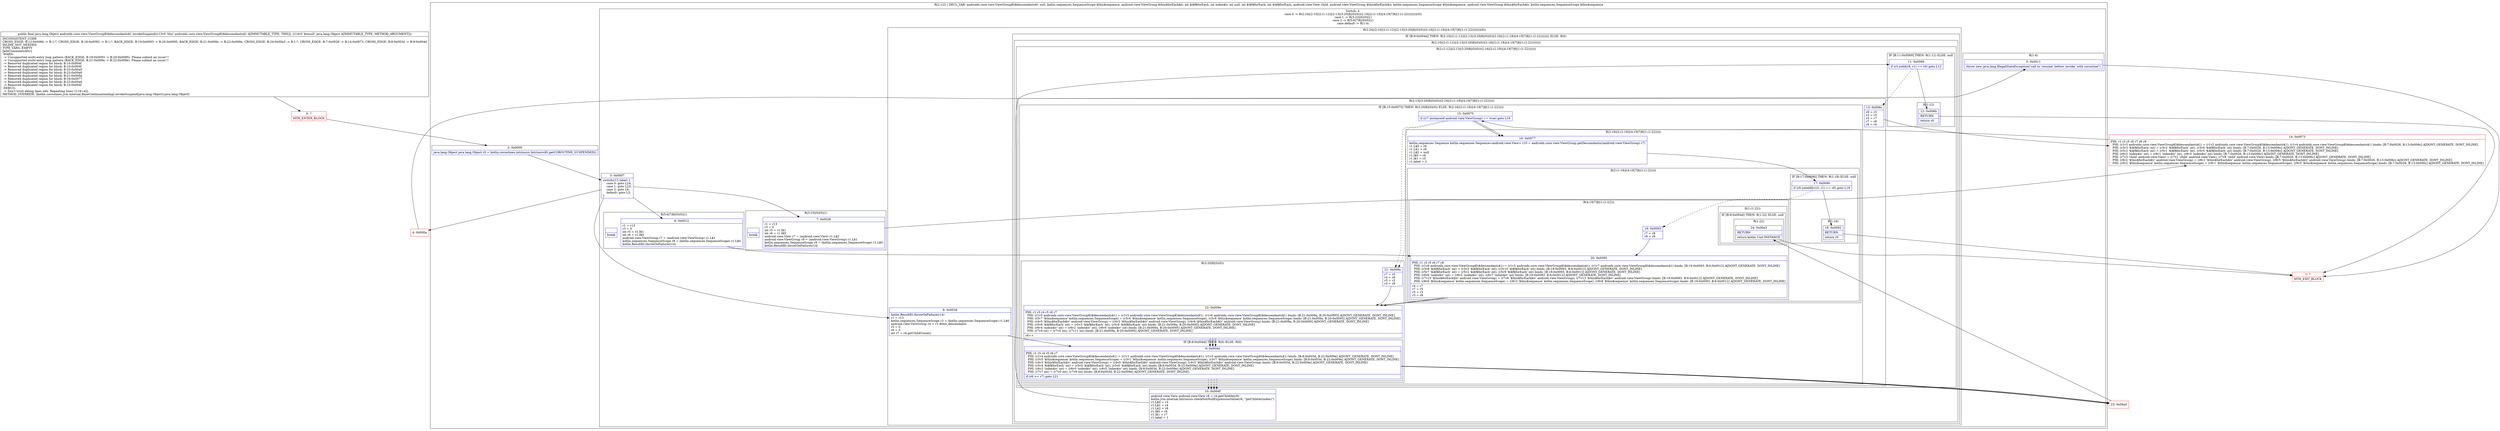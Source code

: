digraph "CFG forandroidx.core.view.ViewGroupKt$descendants$1.invokeSuspend(Ljava\/lang\/Object;)Ljava\/lang\/Object;" {
subgraph cluster_Region_1429773526 {
label = "R(2:1|2) | DECL_VAR: androidx.core.view.ViewGroupKt$descendants$1 null, kotlin.sequences.SequenceScope $this$sequence, android.view.ViewGroup $this$forEach$iv, int $i$f$forEach, int index$iv, int null, int $i$f$forEach, int $i$f$forEach, android.view.View child, android.view.ViewGroup $this$forEach$iv, kotlin.sequences.SequenceScope $this$sequence, android.view.ViewGroup $this$forEach$iv, kotlin.sequences.SequenceScope $this$sequence\l";
node [shape=record,color=blue];
Node_2 [shape=record,label="{2\:\ 0x0000|java.lang.Object java.lang.Object r0 = kotlin.coroutines.intrinsics.IntrinsicsKt.getCOROUTINE_SUSPENDED()\l}"];
subgraph cluster_SwitchRegion_551778762 {
label = "Switch: 4
 case 0 -> R(2:24|(2:10|(2:(1:12)|(2:13|(3:20|8|(0)(0))(2:16|(2:(1:18)|(4:19|7|8|(1:(1:22))))))))(0))
 case 1 -> R(3:23|(0)(0)|1)
 case 2 -> R(5:6|7|8|(0)(0)|1)
 case default -> R(1:4)";
node [shape=record,color=blue];
Node_3 [shape=record,label="{3\:\ 0x0007|switch(r13.label) \{\l    case 0: goto L24;\l    case 1: goto L23;\l    case 2: goto L6;\l    default: goto L3;\l\}\l}"];
subgraph cluster_Region_773233281 {
label = "R(2:24|(2:10|(2:(1:12)|(2:13|(3:20|8|(0)(0))(2:16|(2:(1:18)|(4:19|7|8|(1:(1:22))))))))(0))";
node [shape=record,color=blue];
Node_8 [shape=record,label="{8\:\ 0x003d|kotlin.ResultKt.throwOnFailure(r14)\lr1 = r13\lkotlin.sequences.SequenceScope r3 = (kotlin.sequences.SequenceScope) r1.L$0\landroid.view.ViewGroup r4 = r1.$this_descendants\lr5 = 0\lr6 = 0\lint r7 = r4.getChildCount()\l}"];
subgraph cluster_IfRegion_981037229 {
label = "IF [B:9:0x004d] THEN: R(2:10|(2:(1:12)|(2:13|(3:20|8|(0)(0))(2:16|(2:(1:18)|(4:19|7|8|(1:(1:22)))))))) ELSE: R(0)";
node [shape=record,color=blue];
Node_9 [shape=record,label="{9\:\ 0x004d|PHI: r1 r3 r4 r5 r6 r7 \l  PHI: (r1v4 androidx.core.view.ViewGroupKt$descendants$1) = (r1v1 androidx.core.view.ViewGroupKt$descendants$1), (r1v5 androidx.core.view.ViewGroupKt$descendants$1) binds: [B:8:0x003d, B:22:0x009e] A[DONT_GENERATE, DONT_INLINE]\l  PHI: (r3v5 '$this$sequence' kotlin.sequences.SequenceScope) = (r3v1 '$this$sequence' kotlin.sequences.SequenceScope), (r3v7 '$this$sequence' kotlin.sequences.SequenceScope) binds: [B:8:0x003d, B:22:0x009e] A[DONT_GENERATE, DONT_INLINE]\l  PHI: (r4v3 '$this$forEach$iv' android.view.ViewGroup) = (r4v0 '$this$forEach$iv' android.view.ViewGroup), (r4v5 '$this$forEach$iv' android.view.ViewGroup) binds: [B:8:0x003d, B:22:0x009e] A[DONT_GENERATE, DONT_INLINE]\l  PHI: (r5v4 '$i$f$forEach' int) = (r5v0 '$i$f$forEach' int), (r5v6 '$i$f$forEach' int) binds: [B:8:0x003d, B:22:0x009e] A[DONT_GENERATE, DONT_INLINE]\l  PHI: (r6v3 'index$iv' int) = (r6v0 'index$iv' int), (r6v5 'index$iv' int) binds: [B:8:0x003d, B:22:0x009e] A[DONT_GENERATE, DONT_INLINE]\l  PHI: (r7v7 int) = (r7v0 int), (r7v9 int) binds: [B:8:0x003d, B:22:0x009e] A[DONT_GENERATE, DONT_INLINE]\l|if (r6 \>= r7) goto L21\l}"];
subgraph cluster_Region_1615651721 {
label = "R(2:10|(2:(1:12)|(2:13|(3:20|8|(0)(0))(2:16|(2:(1:18)|(4:19|7|8|(1:(1:22))))))))";
node [shape=record,color=blue];
Node_10 [shape=record,label="{10\:\ 0x004f|android.view.View android.view.View r8 = r4.getChildAt(r6)\lkotlin.jvm.internal.Intrinsics.checkNotNullExpressionValue(r8, \"getChildAt(index)\")\lr1.L$0 = r3\lr1.L$1 = r4\lr1.L$2 = r8\lr1.I$0 = r6\lr1.I$1 = r7\lr1.label = 1\l}"];
subgraph cluster_Region_414325833 {
label = "R(2:(1:12)|(2:13|(3:20|8|(0)(0))(2:16|(2:(1:18)|(4:19|7|8|(1:(1:22)))))))";
node [shape=record,color=blue];
subgraph cluster_IfRegion_1564584985 {
label = "IF [B:11:0x0069] THEN: R(1:12) ELSE: null";
node [shape=record,color=blue];
Node_11 [shape=record,label="{11\:\ 0x0069|if (r3.yield(r8, r1) == r0) goto L12\l}"];
subgraph cluster_Region_63445542 {
label = "R(1:12)";
node [shape=record,color=blue];
Node_12 [shape=record,label="{12\:\ 0x006b|RETURN\l|return r0\l}"];
}
}
subgraph cluster_Region_292270299 {
label = "R(2:13|(3:20|8|(0)(0))(2:16|(2:(1:18)|(4:19|7|8|(1:(1:22))))))";
node [shape=record,color=blue];
Node_13 [shape=record,label="{13\:\ 0x006c|r9 = r3\lr3 = r5\lr5 = r7\lr7 = r8\lr8 = r4\l}"];
subgraph cluster_IfRegion_1357342293 {
label = "IF [B:15:0x0075] THEN: R(3:20|8|(0)(0)) ELSE: R(2:16|(2:(1:18)|(4:19|7|8|(1:(1:22)))))";
node [shape=record,color=blue];
Node_15 [shape=record,label="{15\:\ 0x0075|if ((r7 instanceof android.view.ViewGroup) == true) goto L16\l}"];
subgraph cluster_Region_60131608 {
label = "R(3:20|8|(0)(0))";
node [shape=record,color=blue];
Node_21 [shape=record,label="{21\:\ 0x009a|r7 = r5\lr4 = r8\lr5 = r3\lr3 = r9\l}"];
Node_22 [shape=record,label="{22\:\ 0x009e|PHI: r1 r3 r4 r5 r6 r7 \l  PHI: (r1v5 androidx.core.view.ViewGroupKt$descendants$1) = (r1v3 androidx.core.view.ViewGroupKt$descendants$1), (r1v6 androidx.core.view.ViewGroupKt$descendants$1) binds: [B:21:0x009a, B:20:0x0095] A[DONT_GENERATE, DONT_INLINE]\l  PHI: (r3v7 '$this$sequence' kotlin.sequences.SequenceScope) = (r3v4 '$this$sequence' kotlin.sequences.SequenceScope), (r3v9 '$this$sequence' kotlin.sequences.SequenceScope) binds: [B:21:0x009a, B:20:0x0095] A[DONT_GENERATE, DONT_INLINE]\l  PHI: (r4v5 '$this$forEach$iv' android.view.ViewGroup) = (r4v2 '$this$forEach$iv' android.view.ViewGroup), (r4v6 '$this$forEach$iv' android.view.ViewGroup) binds: [B:21:0x009a, B:20:0x0095] A[DONT_GENERATE, DONT_INLINE]\l  PHI: (r5v6 '$i$f$forEach' int) = (r5v3 '$i$f$forEach' int), (r5v8 '$i$f$forEach' int) binds: [B:21:0x009a, B:20:0x0095] A[DONT_GENERATE, DONT_INLINE]\l  PHI: (r6v4 'index$iv' int) = (r6v2 'index$iv' int), (r6v6 'index$iv' int) binds: [B:21:0x009a, B:20:0x0095] A[DONT_GENERATE, DONT_INLINE]\l  PHI: (r7v9 int) = (r7v4 int), (r7v11 int) binds: [B:21:0x009a, B:20:0x0095] A[DONT_GENERATE, DONT_INLINE]\l|r6++\l}"];
subgraph cluster_IfRegion_1802594474 {
label = "IF [B:9:0x004d] THEN: R(0) ELSE: R(0)";
node [shape=record,color=blue];
Node_9 [shape=record,label="{9\:\ 0x004d|PHI: r1 r3 r4 r5 r6 r7 \l  PHI: (r1v4 androidx.core.view.ViewGroupKt$descendants$1) = (r1v1 androidx.core.view.ViewGroupKt$descendants$1), (r1v5 androidx.core.view.ViewGroupKt$descendants$1) binds: [B:8:0x003d, B:22:0x009e] A[DONT_GENERATE, DONT_INLINE]\l  PHI: (r3v5 '$this$sequence' kotlin.sequences.SequenceScope) = (r3v1 '$this$sequence' kotlin.sequences.SequenceScope), (r3v7 '$this$sequence' kotlin.sequences.SequenceScope) binds: [B:8:0x003d, B:22:0x009e] A[DONT_GENERATE, DONT_INLINE]\l  PHI: (r4v3 '$this$forEach$iv' android.view.ViewGroup) = (r4v0 '$this$forEach$iv' android.view.ViewGroup), (r4v5 '$this$forEach$iv' android.view.ViewGroup) binds: [B:8:0x003d, B:22:0x009e] A[DONT_GENERATE, DONT_INLINE]\l  PHI: (r5v4 '$i$f$forEach' int) = (r5v0 '$i$f$forEach' int), (r5v6 '$i$f$forEach' int) binds: [B:8:0x003d, B:22:0x009e] A[DONT_GENERATE, DONT_INLINE]\l  PHI: (r6v3 'index$iv' int) = (r6v0 'index$iv' int), (r6v5 'index$iv' int) binds: [B:8:0x003d, B:22:0x009e] A[DONT_GENERATE, DONT_INLINE]\l  PHI: (r7v7 int) = (r7v0 int), (r7v9 int) binds: [B:8:0x003d, B:22:0x009e] A[DONT_GENERATE, DONT_INLINE]\l|if (r6 \>= r7) goto L21\l}"];
subgraph cluster_Region_452759921 {
label = "R(0)";
node [shape=record,color=blue];
}
subgraph cluster_Region_312772147 {
label = "R(0)";
node [shape=record,color=blue];
}
}
}
subgraph cluster_Region_1337880111 {
label = "R(2:16|(2:(1:18)|(4:19|7|8|(1:(1:22)))))";
node [shape=record,color=blue];
Node_16 [shape=record,label="{16\:\ 0x0077|kotlin.sequences.Sequence kotlin.sequences.Sequence\<android.view.View\> r10 = androidx.core.view.ViewGroup.getDescendants((android.view.ViewGroup) r7)\lr1.L$0 = r9\lr1.L$1 = r8\lr1.L$2 = null\lr1.I$0 = r6\lr1.I$1 = r5\lr1.label = 2\l}"];
subgraph cluster_Region_2031783932 {
label = "R(2:(1:18)|(4:19|7|8|(1:(1:22))))";
node [shape=record,color=blue];
subgraph cluster_IfRegion_1873293119 {
label = "IF [B:17:0x0090] THEN: R(1:18) ELSE: null";
node [shape=record,color=blue];
Node_17 [shape=record,label="{17\:\ 0x0090|if (r9.yieldAll(r10, r1) == r0) goto L18\l}"];
subgraph cluster_Region_2120728624 {
label = "R(1:18)";
node [shape=record,color=blue];
Node_18 [shape=record,label="{18\:\ 0x0092|RETURN\l|return r0\l}"];
}
}
subgraph cluster_Region_424528249 {
label = "R(4:19|7|8|(1:(1:22)))";
node [shape=record,color=blue];
Node_19 [shape=record,label="{19\:\ 0x0093|r7 = r8\lr8 = r9\l}"];
Node_20 [shape=record,label="{20\:\ 0x0095|PHI: r1 r3 r5 r6 r7 r8 \l  PHI: (r1v6 androidx.core.view.ViewGroupKt$descendants$1) = (r1v3 androidx.core.view.ViewGroupKt$descendants$1), (r1v7 androidx.core.view.ViewGroupKt$descendants$1) binds: [B:19:0x0093, B:6:0x0012] A[DONT_GENERATE, DONT_INLINE]\l  PHI: (r3v8 '$i$f$forEach' int) = (r3v3 '$i$f$forEach' int), (r3v10 '$i$f$forEach' int) binds: [B:19:0x0093, B:6:0x0012] A[DONT_GENERATE, DONT_INLINE]\l  PHI: (r5v7 '$i$f$forEach' int) = (r5v2 '$i$f$forEach' int), (r5v9 '$i$f$forEach' int) binds: [B:19:0x0093, B:6:0x0012] A[DONT_GENERATE, DONT_INLINE]\l  PHI: (r6v6 'index$iv' int) = (r6v2 'index$iv' int), (r6v7 'index$iv' int) binds: [B:19:0x0093, B:6:0x0012] A[DONT_GENERATE, DONT_INLINE]\l  PHI: (r7v10 '$this$forEach$iv' android.view.ViewGroup) = (r7v6 '$this$forEach$iv' android.view.ViewGroup), (r7v13 '$this$forEach$iv' android.view.ViewGroup) binds: [B:19:0x0093, B:6:0x0012] A[DONT_GENERATE, DONT_INLINE]\l  PHI: (r8v6 '$this$sequence' kotlin.sequences.SequenceScope) = (r8v3 '$this$sequence' kotlin.sequences.SequenceScope), (r8v8 '$this$sequence' kotlin.sequences.SequenceScope) binds: [B:19:0x0093, B:6:0x0012] A[DONT_GENERATE, DONT_INLINE]\l|r4 = r7\lr7 = r5\lr5 = r3\lr3 = r8\l}"];
Node_22 [shape=record,label="{22\:\ 0x009e|PHI: r1 r3 r4 r5 r6 r7 \l  PHI: (r1v5 androidx.core.view.ViewGroupKt$descendants$1) = (r1v3 androidx.core.view.ViewGroupKt$descendants$1), (r1v6 androidx.core.view.ViewGroupKt$descendants$1) binds: [B:21:0x009a, B:20:0x0095] A[DONT_GENERATE, DONT_INLINE]\l  PHI: (r3v7 '$this$sequence' kotlin.sequences.SequenceScope) = (r3v4 '$this$sequence' kotlin.sequences.SequenceScope), (r3v9 '$this$sequence' kotlin.sequences.SequenceScope) binds: [B:21:0x009a, B:20:0x0095] A[DONT_GENERATE, DONT_INLINE]\l  PHI: (r4v5 '$this$forEach$iv' android.view.ViewGroup) = (r4v2 '$this$forEach$iv' android.view.ViewGroup), (r4v6 '$this$forEach$iv' android.view.ViewGroup) binds: [B:21:0x009a, B:20:0x0095] A[DONT_GENERATE, DONT_INLINE]\l  PHI: (r5v6 '$i$f$forEach' int) = (r5v3 '$i$f$forEach' int), (r5v8 '$i$f$forEach' int) binds: [B:21:0x009a, B:20:0x0095] A[DONT_GENERATE, DONT_INLINE]\l  PHI: (r6v4 'index$iv' int) = (r6v2 'index$iv' int), (r6v6 'index$iv' int) binds: [B:21:0x009a, B:20:0x0095] A[DONT_GENERATE, DONT_INLINE]\l  PHI: (r7v9 int) = (r7v4 int), (r7v11 int) binds: [B:21:0x009a, B:20:0x0095] A[DONT_GENERATE, DONT_INLINE]\l|r6++\l}"];
subgraph cluster_Region_424582221 {
label = "R(1:(1:22))";
node [shape=record,color=blue];
subgraph cluster_IfRegion_1732763916 {
label = "IF [B:9:0x004d] THEN: R(1:22) ELSE: null";
node [shape=record,color=blue];
Node_9 [shape=record,label="{9\:\ 0x004d|PHI: r1 r3 r4 r5 r6 r7 \l  PHI: (r1v4 androidx.core.view.ViewGroupKt$descendants$1) = (r1v1 androidx.core.view.ViewGroupKt$descendants$1), (r1v5 androidx.core.view.ViewGroupKt$descendants$1) binds: [B:8:0x003d, B:22:0x009e] A[DONT_GENERATE, DONT_INLINE]\l  PHI: (r3v5 '$this$sequence' kotlin.sequences.SequenceScope) = (r3v1 '$this$sequence' kotlin.sequences.SequenceScope), (r3v7 '$this$sequence' kotlin.sequences.SequenceScope) binds: [B:8:0x003d, B:22:0x009e] A[DONT_GENERATE, DONT_INLINE]\l  PHI: (r4v3 '$this$forEach$iv' android.view.ViewGroup) = (r4v0 '$this$forEach$iv' android.view.ViewGroup), (r4v5 '$this$forEach$iv' android.view.ViewGroup) binds: [B:8:0x003d, B:22:0x009e] A[DONT_GENERATE, DONT_INLINE]\l  PHI: (r5v4 '$i$f$forEach' int) = (r5v0 '$i$f$forEach' int), (r5v6 '$i$f$forEach' int) binds: [B:8:0x003d, B:22:0x009e] A[DONT_GENERATE, DONT_INLINE]\l  PHI: (r6v3 'index$iv' int) = (r6v0 'index$iv' int), (r6v5 'index$iv' int) binds: [B:8:0x003d, B:22:0x009e] A[DONT_GENERATE, DONT_INLINE]\l  PHI: (r7v7 int) = (r7v0 int), (r7v9 int) binds: [B:8:0x003d, B:22:0x009e] A[DONT_GENERATE, DONT_INLINE]\l|if (r6 \>= r7) goto L21\l}"];
subgraph cluster_Region_1365538505 {
label = "R(1:22)";
node [shape=record,color=blue];
Node_24 [shape=record,label="{24\:\ 0x00a3|RETURN\l|return kotlin.Unit.INSTANCE\l}"];
}
}
}
}
}
}
}
}
}
}
subgraph cluster_Region_2083288694 {
label = "R(0)";
node [shape=record,color=blue];
}
}
}
subgraph cluster_Region_1833745487 {
label = "R(3:23|(0)(0)|1)";
node [shape=record,color=blue];
Node_7 [shape=record,label="{7\:\ 0x0026|r1 = r13\lr3 = 0\lint r5 = r1.I$1\lint r6 = r1.I$0\landroid.view.View r7 = (android.view.View) r1.L$2\landroid.view.ViewGroup r8 = (android.view.ViewGroup) r1.L$1\lkotlin.sequences.SequenceScope r9 = (kotlin.sequences.SequenceScope) r1.L$0\lkotlin.ResultKt.throwOnFailure(r14)\l}"];
subgraph cluster_IfRegion_292364618 {
label = "IF [B:15:0x0075] THEN: R(0) ELSE: R(0)";
node [shape=record,color=blue];
Node_15 [shape=record,label="{15\:\ 0x0075|if ((r7 instanceof android.view.ViewGroup) == true) goto L16\l}"];
subgraph cluster_Region_1241185770 {
label = "R(0)";
node [shape=record,color=blue];
}
subgraph cluster_Region_995760162 {
label = "R(0)";
node [shape=record,color=blue];
}
}
Node_InsnContainer_618284793 [shape=record,label="{|break\l}"];
}
subgraph cluster_Region_1127458574 {
label = "R(5:6|7|8|(0)(0)|1)";
node [shape=record,color=blue];
Node_6 [shape=record,label="{6\:\ 0x0012|r1 = r13\lr3 = 0\lint r5 = r1.I$1\lint r6 = r1.I$0\landroid.view.ViewGroup r7 = (android.view.ViewGroup) r1.L$1\lkotlin.sequences.SequenceScope r8 = (kotlin.sequences.SequenceScope) r1.L$0\lkotlin.ResultKt.throwOnFailure(r14)\l}"];
Node_20 [shape=record,label="{20\:\ 0x0095|PHI: r1 r3 r5 r6 r7 r8 \l  PHI: (r1v6 androidx.core.view.ViewGroupKt$descendants$1) = (r1v3 androidx.core.view.ViewGroupKt$descendants$1), (r1v7 androidx.core.view.ViewGroupKt$descendants$1) binds: [B:19:0x0093, B:6:0x0012] A[DONT_GENERATE, DONT_INLINE]\l  PHI: (r3v8 '$i$f$forEach' int) = (r3v3 '$i$f$forEach' int), (r3v10 '$i$f$forEach' int) binds: [B:19:0x0093, B:6:0x0012] A[DONT_GENERATE, DONT_INLINE]\l  PHI: (r5v7 '$i$f$forEach' int) = (r5v2 '$i$f$forEach' int), (r5v9 '$i$f$forEach' int) binds: [B:19:0x0093, B:6:0x0012] A[DONT_GENERATE, DONT_INLINE]\l  PHI: (r6v6 'index$iv' int) = (r6v2 'index$iv' int), (r6v7 'index$iv' int) binds: [B:19:0x0093, B:6:0x0012] A[DONT_GENERATE, DONT_INLINE]\l  PHI: (r7v10 '$this$forEach$iv' android.view.ViewGroup) = (r7v6 '$this$forEach$iv' android.view.ViewGroup), (r7v13 '$this$forEach$iv' android.view.ViewGroup) binds: [B:19:0x0093, B:6:0x0012] A[DONT_GENERATE, DONT_INLINE]\l  PHI: (r8v6 '$this$sequence' kotlin.sequences.SequenceScope) = (r8v3 '$this$sequence' kotlin.sequences.SequenceScope), (r8v8 '$this$sequence' kotlin.sequences.SequenceScope) binds: [B:19:0x0093, B:6:0x0012] A[DONT_GENERATE, DONT_INLINE]\l|r4 = r7\lr7 = r5\lr5 = r3\lr3 = r8\l}"];
Node_22 [shape=record,label="{22\:\ 0x009e|PHI: r1 r3 r4 r5 r6 r7 \l  PHI: (r1v5 androidx.core.view.ViewGroupKt$descendants$1) = (r1v3 androidx.core.view.ViewGroupKt$descendants$1), (r1v6 androidx.core.view.ViewGroupKt$descendants$1) binds: [B:21:0x009a, B:20:0x0095] A[DONT_GENERATE, DONT_INLINE]\l  PHI: (r3v7 '$this$sequence' kotlin.sequences.SequenceScope) = (r3v4 '$this$sequence' kotlin.sequences.SequenceScope), (r3v9 '$this$sequence' kotlin.sequences.SequenceScope) binds: [B:21:0x009a, B:20:0x0095] A[DONT_GENERATE, DONT_INLINE]\l  PHI: (r4v5 '$this$forEach$iv' android.view.ViewGroup) = (r4v2 '$this$forEach$iv' android.view.ViewGroup), (r4v6 '$this$forEach$iv' android.view.ViewGroup) binds: [B:21:0x009a, B:20:0x0095] A[DONT_GENERATE, DONT_INLINE]\l  PHI: (r5v6 '$i$f$forEach' int) = (r5v3 '$i$f$forEach' int), (r5v8 '$i$f$forEach' int) binds: [B:21:0x009a, B:20:0x0095] A[DONT_GENERATE, DONT_INLINE]\l  PHI: (r6v4 'index$iv' int) = (r6v2 'index$iv' int), (r6v6 'index$iv' int) binds: [B:21:0x009a, B:20:0x0095] A[DONT_GENERATE, DONT_INLINE]\l  PHI: (r7v9 int) = (r7v4 int), (r7v11 int) binds: [B:21:0x009a, B:20:0x0095] A[DONT_GENERATE, DONT_INLINE]\l|r6++\l}"];
subgraph cluster_IfRegion_1548047449 {
label = "IF [B:9:0x004d] THEN: R(0) ELSE: R(0)";
node [shape=record,color=blue];
Node_9 [shape=record,label="{9\:\ 0x004d|PHI: r1 r3 r4 r5 r6 r7 \l  PHI: (r1v4 androidx.core.view.ViewGroupKt$descendants$1) = (r1v1 androidx.core.view.ViewGroupKt$descendants$1), (r1v5 androidx.core.view.ViewGroupKt$descendants$1) binds: [B:8:0x003d, B:22:0x009e] A[DONT_GENERATE, DONT_INLINE]\l  PHI: (r3v5 '$this$sequence' kotlin.sequences.SequenceScope) = (r3v1 '$this$sequence' kotlin.sequences.SequenceScope), (r3v7 '$this$sequence' kotlin.sequences.SequenceScope) binds: [B:8:0x003d, B:22:0x009e] A[DONT_GENERATE, DONT_INLINE]\l  PHI: (r4v3 '$this$forEach$iv' android.view.ViewGroup) = (r4v0 '$this$forEach$iv' android.view.ViewGroup), (r4v5 '$this$forEach$iv' android.view.ViewGroup) binds: [B:8:0x003d, B:22:0x009e] A[DONT_GENERATE, DONT_INLINE]\l  PHI: (r5v4 '$i$f$forEach' int) = (r5v0 '$i$f$forEach' int), (r5v6 '$i$f$forEach' int) binds: [B:8:0x003d, B:22:0x009e] A[DONT_GENERATE, DONT_INLINE]\l  PHI: (r6v3 'index$iv' int) = (r6v0 'index$iv' int), (r6v5 'index$iv' int) binds: [B:8:0x003d, B:22:0x009e] A[DONT_GENERATE, DONT_INLINE]\l  PHI: (r7v7 int) = (r7v0 int), (r7v9 int) binds: [B:8:0x003d, B:22:0x009e] A[DONT_GENERATE, DONT_INLINE]\l|if (r6 \>= r7) goto L21\l}"];
subgraph cluster_Region_1120860054 {
label = "R(0)";
node [shape=record,color=blue];
}
subgraph cluster_Region_700345573 {
label = "R(0)";
node [shape=record,color=blue];
}
}
Node_InsnContainer_1604655781 [shape=record,label="{|break\l}"];
}
subgraph cluster_Region_699689620 {
label = "R(1:4)";
node [shape=record,color=blue];
Node_5 [shape=record,label="{5\:\ 0x0011|throw new java.lang.IllegalStateException(\"call to 'resume' before 'invoke' with coroutine\")\l}"];
}
}
}
Node_0 [shape=record,color=red,label="{0\:\ ?|MTH_ENTER_BLOCK\l}"];
Node_4 [shape=record,color=red,label="{4\:\ 0x000a}"];
Node_1 [shape=record,color=red,label="{1\:\ ?|MTH_EXIT_BLOCK\l}"];
Node_14 [shape=record,color=red,label="{14\:\ 0x0073|PHI: r1 r3 r5 r6 r7 r8 r9 \l  PHI: (r1v3 androidx.core.view.ViewGroupKt$descendants$1) = (r1v2 androidx.core.view.ViewGroupKt$descendants$1), (r1v4 androidx.core.view.ViewGroupKt$descendants$1) binds: [B:7:0x0026, B:13:0x006c] A[DONT_GENERATE, DONT_INLINE]\l  PHI: (r3v3 '$i$f$forEach' int) = (r3v2 '$i$f$forEach' int), (r3v6 '$i$f$forEach' int) binds: [B:7:0x0026, B:13:0x006c] A[DONT_GENERATE, DONT_INLINE]\l  PHI: (r5v2 '$i$f$forEach' int) = (r5v1 '$i$f$forEach' int), (r5v5 '$i$f$forEach' int) binds: [B:7:0x0026, B:13:0x006c] A[DONT_GENERATE, DONT_INLINE]\l  PHI: (r6v2 'index$iv' int) = (r6v1 'index$iv' int), (r6v3 'index$iv' int) binds: [B:7:0x0026, B:13:0x006c] A[DONT_GENERATE, DONT_INLINE]\l  PHI: (r7v3 'child' android.view.View) = (r7v2 'child' android.view.View), (r7v8 'child' android.view.View) binds: [B:7:0x0026, B:13:0x006c] A[DONT_GENERATE, DONT_INLINE]\l  PHI: (r8v2 '$this$forEach$iv' android.view.ViewGroup) = (r8v1 '$this$forEach$iv' android.view.ViewGroup), (r8v5 '$this$forEach$iv' android.view.ViewGroup) binds: [B:7:0x0026, B:13:0x006c] A[DONT_GENERATE, DONT_INLINE]\l  PHI: (r9v2 '$this$sequence' kotlin.sequences.SequenceScope) = (r9v1 '$this$sequence' kotlin.sequences.SequenceScope), (r9v5 '$this$sequence' kotlin.sequences.SequenceScope) binds: [B:7:0x0026, B:13:0x006c] A[DONT_GENERATE, DONT_INLINE]\l}"];
Node_23 [shape=record,color=red,label="{23\:\ 0x00a0}"];
MethodNode[shape=record,label="{public final java.lang.Object androidx.core.view.ViewGroupKt$descendants$1.invokeSuspend((r13v0 'this' androidx.core.view.ViewGroupKt$descendants$1 A[IMMUTABLE_TYPE, THIS]), (r14v0 '$result' java.lang.Object A[IMMUTABLE_TYPE, METHOD_ARGUMENT]))  | INCONSISTENT_CODE\lCROSS_EDGE: B:12:0x006b \-\> B:1:?, CROSS_EDGE: B:18:0x0092 \-\> B:1:?, BACK_EDGE: B:19:0x0093 \-\> B:20:0x0095, BACK_EDGE: B:21:0x009a \-\> B:22:0x009e, CROSS_EDGE: B:24:0x00a3 \-\> B:1:?, CROSS_EDGE: B:7:0x0026 \-\> B:14:0x0073, CROSS_EDGE: B:8:0x003d \-\> B:9:0x004d\lINLINE_NOT_NEEDED\lTYPE_VARS: EMPTY\lJadxCommentsAttr\{\l WARN: \l \-\> Unsupported multi\-entry loop pattern (BACK_EDGE: B:19:0x0093 \-\> B:20:0x0095). Please submit an issue!!!\l \-\> Unsupported multi\-entry loop pattern (BACK_EDGE: B:21:0x009a \-\> B:22:0x009e). Please submit an issue!!!\l \-\> Removed duplicated region for block: B:10:0x004f \l \-\> Removed duplicated region for block: B:10:0x004f \l \-\> Removed duplicated region for block: B:23:0x00a0 \l \-\> Removed duplicated region for block: B:23:0x00a0 \l \-\> Removed duplicated region for block: B:21:0x009a \l \-\> Removed duplicated region for block: B:16:0x0077 \l \-\> Removed duplicated region for block: B:23:0x00a0 \l \-\> Removed duplicated region for block: B:10:0x004f \l DEBUG: \l \-\> Don't trust debug lines info. Repeating lines: [116=4]\}\lMETHOD_OVERRIDE: [kotlin.coroutines.jvm.internal.BaseContinuationImpl.invokeSuspend(java.lang.Object):java.lang.Object]\l}"];
MethodNode -> Node_0;Node_2 -> Node_3;
Node_3 -> Node_4;
Node_3 -> Node_6;
Node_3 -> Node_7;
Node_3 -> Node_8;
Node_8 -> Node_9;
Node_9 -> Node_10[style=dashed];
Node_9 -> Node_23;
Node_10 -> Node_11;
Node_11 -> Node_12;
Node_11 -> Node_13[style=dashed];
Node_12 -> Node_1;
Node_13 -> Node_14;
Node_15 -> Node_16;
Node_15 -> Node_21[style=dashed];
Node_21 -> Node_22;
Node_22 -> Node_9;
Node_9 -> Node_10[style=dashed];
Node_9 -> Node_23;
Node_16 -> Node_17;
Node_17 -> Node_18;
Node_17 -> Node_19[style=dashed];
Node_18 -> Node_1;
Node_19 -> Node_20;
Node_20 -> Node_22;
Node_22 -> Node_9;
Node_9 -> Node_10[style=dashed];
Node_9 -> Node_23;
Node_24 -> Node_1;
Node_7 -> Node_14;
Node_15 -> Node_16;
Node_15 -> Node_21[style=dashed];
Node_6 -> Node_20;
Node_20 -> Node_22;
Node_22 -> Node_9;
Node_9 -> Node_10[style=dashed];
Node_9 -> Node_23;
Node_5 -> Node_1;
Node_0 -> Node_2;
Node_4 -> Node_5;
Node_14 -> Node_15;
Node_23 -> Node_24;
}

